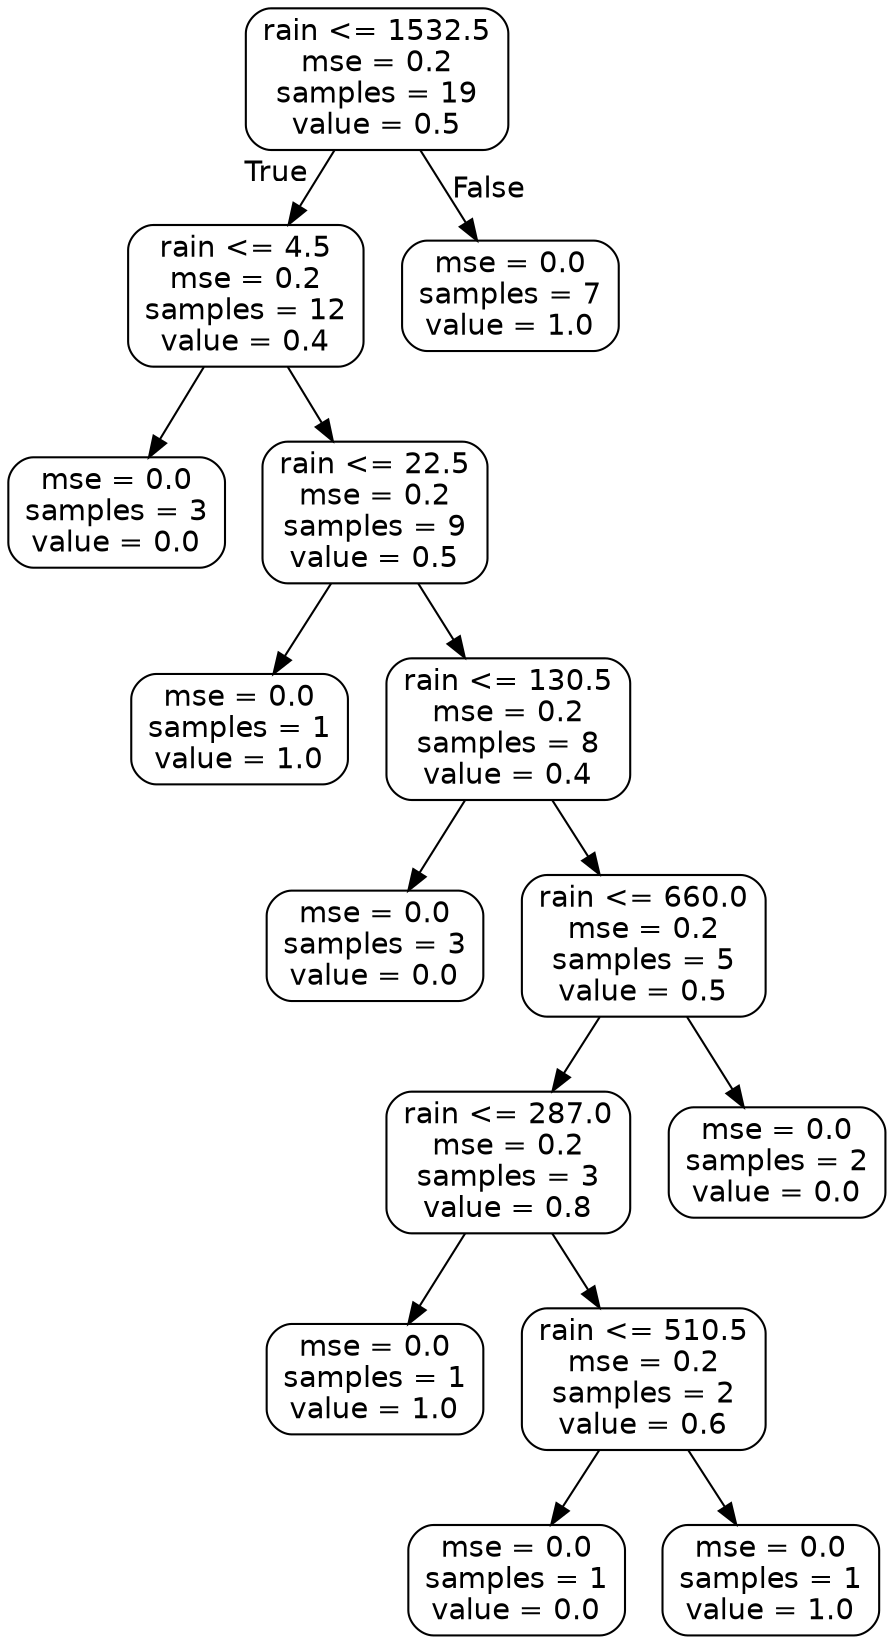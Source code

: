 digraph Tree {
node [shape=box, style="rounded", color="black", fontname=helvetica] ;
edge [fontname=helvetica] ;
0 [label="rain <= 1532.5\nmse = 0.2\nsamples = 19\nvalue = 0.5"] ;
1 [label="rain <= 4.5\nmse = 0.2\nsamples = 12\nvalue = 0.4"] ;
0 -> 1 [labeldistance=2.5, labelangle=45, headlabel="True"] ;
2 [label="mse = 0.0\nsamples = 3\nvalue = 0.0"] ;
1 -> 2 ;
3 [label="rain <= 22.5\nmse = 0.2\nsamples = 9\nvalue = 0.5"] ;
1 -> 3 ;
4 [label="mse = 0.0\nsamples = 1\nvalue = 1.0"] ;
3 -> 4 ;
5 [label="rain <= 130.5\nmse = 0.2\nsamples = 8\nvalue = 0.4"] ;
3 -> 5 ;
6 [label="mse = 0.0\nsamples = 3\nvalue = 0.0"] ;
5 -> 6 ;
7 [label="rain <= 660.0\nmse = 0.2\nsamples = 5\nvalue = 0.5"] ;
5 -> 7 ;
8 [label="rain <= 287.0\nmse = 0.2\nsamples = 3\nvalue = 0.8"] ;
7 -> 8 ;
9 [label="mse = 0.0\nsamples = 1\nvalue = 1.0"] ;
8 -> 9 ;
10 [label="rain <= 510.5\nmse = 0.2\nsamples = 2\nvalue = 0.6"] ;
8 -> 10 ;
11 [label="mse = 0.0\nsamples = 1\nvalue = 0.0"] ;
10 -> 11 ;
12 [label="mse = 0.0\nsamples = 1\nvalue = 1.0"] ;
10 -> 12 ;
13 [label="mse = 0.0\nsamples = 2\nvalue = 0.0"] ;
7 -> 13 ;
14 [label="mse = 0.0\nsamples = 7\nvalue = 1.0"] ;
0 -> 14 [labeldistance=2.5, labelangle=-45, headlabel="False"] ;
}